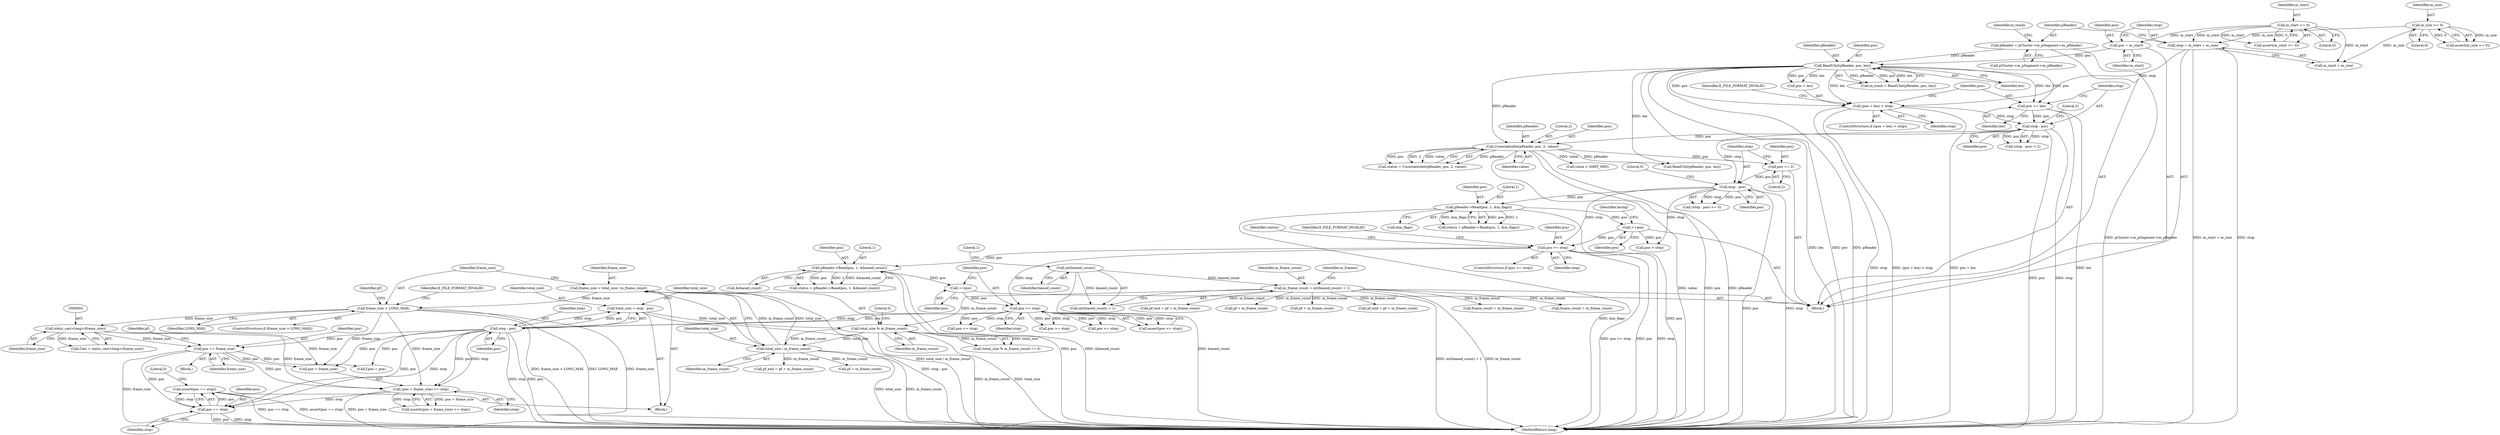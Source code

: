 digraph "0_Android_cc274e2abe8b2a6698a5c47d8aa4bb45f1f9538d_33@API" {
"1000609" [label="(Call,assert(pos == stop))"];
"1000610" [label="(Call,pos == stop)"];
"1000606" [label="(Call,pos += frame_size)"];
"1000603" [label="(Call,static_cast<long>(frame_size))"];
"1000563" [label="(Call,frame_size > LONG_MAX)"];
"1000557" [label="(Call,frame_size = total_size / m_frame_count)"];
"1000559" [label="(Call,total_size / m_frame_count)"];
"1000550" [label="(Call,total_size % m_frame_count)"];
"1000543" [label="(Call,total_size = stop - pos)"];
"1000545" [label="(Call,stop - pos)"];
"1000342" [label="(Call,pos <= stop)"];
"1000339" [label="(Call,++pos)"];
"1000330" [label="(Call,pReader->Read(pos, 1, &biased_count))"];
"1000322" [label="(Call,pos >= stop)"];
"1000269" [label="(Call,++pos)"];
"1000251" [label="(Call,pReader->Read(pos, 1, &m_flags))"];
"1000243" [label="(Call,stop - pos)"];
"1000202" [label="(Call,stop - pos)"];
"1000190" [label="(Call,(pos + len) > stop)"];
"1000179" [label="(Call,ReadUInt(pReader, pos, len))"];
"1000170" [label="(Call,pReader = pCluster->m_pSegment->m_pReader)"];
"1000160" [label="(Call,pos = m_start)"];
"1000140" [label="(Call,m_start >= 0)"];
"1000164" [label="(Call,stop = m_start + m_size)"];
"1000144" [label="(Call,m_size >= 0)"];
"1000197" [label="(Call,pos += len)"];
"1000238" [label="(Call,pos += 2)"];
"1000212" [label="(Call,UnserializeInt(pReader, pos, 2, value))"];
"1000345" [label="(Call,m_frame_count = int(biased_count) + 1)"];
"1000348" [label="(Call,int(biased_count))"];
"1000583" [label="(Call,(pos + frame_size) <= stop)"];
"1000177" [label="(Call,m_track = ReadUInt(pReader, pos, len))"];
"1000243" [label="(Call,stop - pos)"];
"1000254" [label="(Call,&m_flags)"];
"1000541" [label="(Block,)"];
"1000269" [label="(Call,++pos)"];
"1000603" [label="(Call,static_cast<long>(frame_size))"];
"1000321" [label="(ControlStructure,if (pos >= stop))"];
"1000170" [label="(Call,pReader = pCluster->m_pSegment->m_pReader)"];
"1000332" [label="(Literal,1)"];
"1000222" [label="(Call,value < SHRT_MIN)"];
"1000347" [label="(Call,int(biased_count) + 1)"];
"1000322" [label="(Call,pos >= stop)"];
"1000636" [label="(Call,ReadUInt(pReader, pos, len))"];
"1000249" [label="(Call,status = pReader->Read(pos, 1, &m_flags))"];
"1000547" [label="(Identifier,pos)"];
"1000544" [label="(Identifier,total_size)"];
"1000344" [label="(Identifier,stop)"];
"1000348" [label="(Call,int(biased_count))"];
"1000543" [label="(Call,total_size = stop - pos)"];
"1000545" [label="(Call,stop - pos)"];
"1000210" [label="(Call,status = UnserializeInt(pReader, pos, 2, value))"];
"1000609" [label="(Call,assert(pos == stop))"];
"1000331" [label="(Identifier,pos)"];
"1000171" [label="(Identifier,pReader)"];
"1000178" [label="(Identifier,m_track)"];
"1000199" [label="(Identifier,len)"];
"1000605" [label="(Identifier,frame_size)"];
"1000246" [label="(Literal,0)"];
"1000212" [label="(Call,UnserializeInt(pReader, pos, 2, value))"];
"1000567" [label="(Identifier,E_FILE_FORMAT_INVALID)"];
"1000612" [label="(Identifier,stop)"];
"1000161" [label="(Identifier,pos)"];
"1000333" [label="(Call,&biased_count)"];
"1000583" [label="(Call,(pos + frame_size) <= stop)"];
"1000620" [label="(Call,pos >= stop)"];
"1000561" [label="(Identifier,m_frame_count)"];
"1000550" [label="(Call,total_size % m_frame_count)"];
"1000146" [label="(Literal,0)"];
"1000343" [label="(Identifier,pos)"];
"1000328" [label="(Call,status = pReader->Read(pos, 1, &biased_count))"];
"1000242" [label="(Call,(stop - pos) <= 0)"];
"1000323" [label="(Identifier,pos)"];
"1000245" [label="(Identifier,pos)"];
"1000179" [label="(Call,ReadUInt(pReader, pos, len))"];
"1000329" [label="(Identifier,status)"];
"1000180" [label="(Identifier,pReader)"];
"1000144" [label="(Call,m_size >= 0)"];
"1000560" [label="(Identifier,total_size)"];
"1000205" [label="(Literal,2)"];
"1000203" [label="(Identifier,stop)"];
"1000352" [label="(Identifier,m_frames)"];
"1000551" [label="(Identifier,total_size)"];
"1000244" [label="(Identifier,stop)"];
"1000190" [label="(Call,(pos + len) > stop)"];
"1000607" [label="(Identifier,pos)"];
"1000162" [label="(Identifier,m_start)"];
"1000202" [label="(Call,stop - pos)"];
"1000606" [label="(Call,pos += frame_size)"];
"1000143" [label="(Call,assert(m_size >= 0))"];
"1000216" [label="(Identifier,value)"];
"1000942" [label="(MethodReturn,long)"];
"1000238" [label="(Call,pos += 2)"];
"1000277" [label="(Call,pos > stop)"];
"1000141" [label="(Identifier,m_start)"];
"1000376" [label="(Call,frame_count = m_frame_count)"];
"1000611" [label="(Identifier,pos)"];
"1000582" [label="(Call,assert((pos + frame_size) <= stop))"];
"1000172" [label="(Call,pCluster->m_pSegment->m_pReader)"];
"1000191" [label="(Call,pos + len)"];
"1000392" [label="(Call,pos >= stop)"];
"1000140" [label="(Call,m_start >= 0)"];
"1000273" [label="(Identifier,lacing)"];
"1000558" [label="(Identifier,frame_size)"];
"1000345" [label="(Call,m_frame_count = int(biased_count) + 1)"];
"1000122" [label="(Block,)"];
"1000139" [label="(Call,assert(m_start >= 0))"];
"1000630" [label="(Call,frame_count = m_frame_count)"];
"1000251" [label="(Call,pReader->Read(pos, 1, &m_flags))"];
"1000587" [label="(Identifier,stop)"];
"1000563" [label="(Call,frame_size > LONG_MAX)"];
"1000324" [label="(Identifier,stop)"];
"1000270" [label="(Identifier,pos)"];
"1000565" [label="(Identifier,LONG_MAX)"];
"1000213" [label="(Identifier,pReader)"];
"1000546" [label="(Identifier,stop)"];
"1000198" [label="(Identifier,pos)"];
"1000330" [label="(Call,pReader->Read(pos, 1, &biased_count))"];
"1000581" [label="(Block,)"];
"1000366" [label="(Call,pf_end = pf + m_frame_count)"];
"1000215" [label="(Literal,2)"];
"1000326" [label="(Identifier,E_FILE_FORMAT_INVALID)"];
"1000339" [label="(Call,++pos)"];
"1000368" [label="(Call,pf + m_frame_count)"];
"1000549" [label="(Call,(total_size % m_frame_count) != 0)"];
"1000341" [label="(Call,assert(pos <= stop))"];
"1000204" [label="(Identifier,pos)"];
"1000350" [label="(Literal,1)"];
"1000201" [label="(Call,(stop - pos) < 2)"];
"1000239" [label="(Identifier,pos)"];
"1000189" [label="(ControlStructure,if ((pos + len) > stop))"];
"1000608" [label="(Identifier,frame_size)"];
"1000182" [label="(Identifier,len)"];
"1000572" [label="(Call,pf_end = pf + m_frame_count)"];
"1000349" [label="(Identifier,biased_count)"];
"1000165" [label="(Identifier,stop)"];
"1000346" [label="(Identifier,m_frame_count)"];
"1000197" [label="(Call,pos += len)"];
"1000164" [label="(Call,stop = m_start + m_size)"];
"1000559" [label="(Call,total_size / m_frame_count)"];
"1000562" [label="(ControlStructure,if (frame_size > LONG_MAX))"];
"1000194" [label="(Identifier,stop)"];
"1000166" [label="(Call,m_start + m_size)"];
"1000570" [label="(Identifier,pf)"];
"1000214" [label="(Identifier,pos)"];
"1000448" [label="(Call,pos <= stop)"];
"1000553" [label="(Literal,0)"];
"1000160" [label="(Call,pos = m_start)"];
"1000252" [label="(Identifier,pos)"];
"1000564" [label="(Identifier,frame_size)"];
"1000579" [label="(Identifier,pf)"];
"1000677" [label="(Call,pf + m_frame_count)"];
"1000342" [label="(Call,pos <= stop)"];
"1000610" [label="(Call,pos == stop)"];
"1000557" [label="(Call,frame_size = total_size / m_frame_count)"];
"1000594" [label="(Call,f.pos = pos)"];
"1000181" [label="(Identifier,pos)"];
"1000584" [label="(Call,pos + frame_size)"];
"1000253" [label="(Literal,1)"];
"1000599" [label="(Call,f.len = static_cast<long>(frame_size))"];
"1000240" [label="(Literal,2)"];
"1000340" [label="(Identifier,pos)"];
"1000574" [label="(Call,pf + m_frame_count)"];
"1000142" [label="(Literal,0)"];
"1000552" [label="(Identifier,m_frame_count)"];
"1000196" [label="(Identifier,E_FILE_FORMAT_INVALID)"];
"1000675" [label="(Call,pf_end = pf + m_frame_count)"];
"1000941" [label="(Literal,0)"];
"1000145" [label="(Identifier,m_size)"];
"1000609" -> "1000541"  [label="AST: "];
"1000609" -> "1000610"  [label="CFG: "];
"1000610" -> "1000609"  [label="AST: "];
"1000941" -> "1000609"  [label="CFG: "];
"1000609" -> "1000942"  [label="DDG: pos == stop"];
"1000609" -> "1000942"  [label="DDG: assert(pos == stop)"];
"1000610" -> "1000609"  [label="DDG: pos"];
"1000610" -> "1000609"  [label="DDG: stop"];
"1000610" -> "1000612"  [label="CFG: "];
"1000611" -> "1000610"  [label="AST: "];
"1000612" -> "1000610"  [label="AST: "];
"1000610" -> "1000942"  [label="DDG: pos"];
"1000610" -> "1000942"  [label="DDG: stop"];
"1000606" -> "1000610"  [label="DDG: pos"];
"1000545" -> "1000610"  [label="DDG: pos"];
"1000545" -> "1000610"  [label="DDG: stop"];
"1000583" -> "1000610"  [label="DDG: stop"];
"1000606" -> "1000581"  [label="AST: "];
"1000606" -> "1000608"  [label="CFG: "];
"1000607" -> "1000606"  [label="AST: "];
"1000608" -> "1000606"  [label="AST: "];
"1000579" -> "1000606"  [label="CFG: "];
"1000606" -> "1000942"  [label="DDG: frame_size"];
"1000606" -> "1000583"  [label="DDG: pos"];
"1000606" -> "1000584"  [label="DDG: pos"];
"1000606" -> "1000594"  [label="DDG: pos"];
"1000603" -> "1000606"  [label="DDG: frame_size"];
"1000545" -> "1000606"  [label="DDG: pos"];
"1000603" -> "1000599"  [label="AST: "];
"1000603" -> "1000605"  [label="CFG: "];
"1000604" -> "1000603"  [label="AST: "];
"1000605" -> "1000603"  [label="AST: "];
"1000599" -> "1000603"  [label="CFG: "];
"1000603" -> "1000583"  [label="DDG: frame_size"];
"1000603" -> "1000584"  [label="DDG: frame_size"];
"1000603" -> "1000599"  [label="DDG: frame_size"];
"1000563" -> "1000603"  [label="DDG: frame_size"];
"1000563" -> "1000562"  [label="AST: "];
"1000563" -> "1000565"  [label="CFG: "];
"1000564" -> "1000563"  [label="AST: "];
"1000565" -> "1000563"  [label="AST: "];
"1000567" -> "1000563"  [label="CFG: "];
"1000570" -> "1000563"  [label="CFG: "];
"1000563" -> "1000942"  [label="DDG: frame_size > LONG_MAX"];
"1000563" -> "1000942"  [label="DDG: LONG_MAX"];
"1000563" -> "1000942"  [label="DDG: frame_size"];
"1000557" -> "1000563"  [label="DDG: frame_size"];
"1000563" -> "1000583"  [label="DDG: frame_size"];
"1000563" -> "1000584"  [label="DDG: frame_size"];
"1000557" -> "1000541"  [label="AST: "];
"1000557" -> "1000559"  [label="CFG: "];
"1000558" -> "1000557"  [label="AST: "];
"1000559" -> "1000557"  [label="AST: "];
"1000564" -> "1000557"  [label="CFG: "];
"1000557" -> "1000942"  [label="DDG: total_size / m_frame_count"];
"1000559" -> "1000557"  [label="DDG: total_size"];
"1000559" -> "1000557"  [label="DDG: m_frame_count"];
"1000559" -> "1000561"  [label="CFG: "];
"1000560" -> "1000559"  [label="AST: "];
"1000561" -> "1000559"  [label="AST: "];
"1000559" -> "1000942"  [label="DDG: total_size"];
"1000559" -> "1000942"  [label="DDG: m_frame_count"];
"1000550" -> "1000559"  [label="DDG: total_size"];
"1000550" -> "1000559"  [label="DDG: m_frame_count"];
"1000559" -> "1000572"  [label="DDG: m_frame_count"];
"1000559" -> "1000574"  [label="DDG: m_frame_count"];
"1000550" -> "1000549"  [label="AST: "];
"1000550" -> "1000552"  [label="CFG: "];
"1000551" -> "1000550"  [label="AST: "];
"1000552" -> "1000550"  [label="AST: "];
"1000553" -> "1000550"  [label="CFG: "];
"1000550" -> "1000942"  [label="DDG: total_size"];
"1000550" -> "1000942"  [label="DDG: m_frame_count"];
"1000550" -> "1000549"  [label="DDG: total_size"];
"1000550" -> "1000549"  [label="DDG: m_frame_count"];
"1000543" -> "1000550"  [label="DDG: total_size"];
"1000345" -> "1000550"  [label="DDG: m_frame_count"];
"1000543" -> "1000541"  [label="AST: "];
"1000543" -> "1000545"  [label="CFG: "];
"1000544" -> "1000543"  [label="AST: "];
"1000545" -> "1000543"  [label="AST: "];
"1000551" -> "1000543"  [label="CFG: "];
"1000543" -> "1000942"  [label="DDG: stop - pos"];
"1000545" -> "1000543"  [label="DDG: stop"];
"1000545" -> "1000543"  [label="DDG: pos"];
"1000545" -> "1000547"  [label="CFG: "];
"1000546" -> "1000545"  [label="AST: "];
"1000547" -> "1000545"  [label="AST: "];
"1000545" -> "1000942"  [label="DDG: stop"];
"1000545" -> "1000942"  [label="DDG: pos"];
"1000342" -> "1000545"  [label="DDG: stop"];
"1000342" -> "1000545"  [label="DDG: pos"];
"1000545" -> "1000583"  [label="DDG: pos"];
"1000545" -> "1000583"  [label="DDG: stop"];
"1000545" -> "1000584"  [label="DDG: pos"];
"1000545" -> "1000594"  [label="DDG: pos"];
"1000342" -> "1000341"  [label="AST: "];
"1000342" -> "1000344"  [label="CFG: "];
"1000343" -> "1000342"  [label="AST: "];
"1000344" -> "1000342"  [label="AST: "];
"1000341" -> "1000342"  [label="CFG: "];
"1000342" -> "1000341"  [label="DDG: pos"];
"1000342" -> "1000341"  [label="DDG: stop"];
"1000339" -> "1000342"  [label="DDG: pos"];
"1000322" -> "1000342"  [label="DDG: stop"];
"1000342" -> "1000392"  [label="DDG: pos"];
"1000342" -> "1000392"  [label="DDG: stop"];
"1000342" -> "1000448"  [label="DDG: pos"];
"1000342" -> "1000448"  [label="DDG: stop"];
"1000342" -> "1000620"  [label="DDG: pos"];
"1000342" -> "1000620"  [label="DDG: stop"];
"1000339" -> "1000122"  [label="AST: "];
"1000339" -> "1000340"  [label="CFG: "];
"1000340" -> "1000339"  [label="AST: "];
"1000343" -> "1000339"  [label="CFG: "];
"1000330" -> "1000339"  [label="DDG: pos"];
"1000330" -> "1000328"  [label="AST: "];
"1000330" -> "1000333"  [label="CFG: "];
"1000331" -> "1000330"  [label="AST: "];
"1000332" -> "1000330"  [label="AST: "];
"1000333" -> "1000330"  [label="AST: "];
"1000328" -> "1000330"  [label="CFG: "];
"1000330" -> "1000942"  [label="DDG: pos"];
"1000330" -> "1000942"  [label="DDG: &biased_count"];
"1000330" -> "1000328"  [label="DDG: pos"];
"1000330" -> "1000328"  [label="DDG: 1"];
"1000330" -> "1000328"  [label="DDG: &biased_count"];
"1000322" -> "1000330"  [label="DDG: pos"];
"1000322" -> "1000321"  [label="AST: "];
"1000322" -> "1000324"  [label="CFG: "];
"1000323" -> "1000322"  [label="AST: "];
"1000324" -> "1000322"  [label="AST: "];
"1000326" -> "1000322"  [label="CFG: "];
"1000329" -> "1000322"  [label="CFG: "];
"1000322" -> "1000942"  [label="DDG: stop"];
"1000322" -> "1000942"  [label="DDG: pos >= stop"];
"1000322" -> "1000942"  [label="DDG: pos"];
"1000269" -> "1000322"  [label="DDG: pos"];
"1000243" -> "1000322"  [label="DDG: stop"];
"1000269" -> "1000122"  [label="AST: "];
"1000269" -> "1000270"  [label="CFG: "];
"1000270" -> "1000269"  [label="AST: "];
"1000273" -> "1000269"  [label="CFG: "];
"1000251" -> "1000269"  [label="DDG: pos"];
"1000269" -> "1000277"  [label="DDG: pos"];
"1000251" -> "1000249"  [label="AST: "];
"1000251" -> "1000254"  [label="CFG: "];
"1000252" -> "1000251"  [label="AST: "];
"1000253" -> "1000251"  [label="AST: "];
"1000254" -> "1000251"  [label="AST: "];
"1000249" -> "1000251"  [label="CFG: "];
"1000251" -> "1000942"  [label="DDG: &m_flags"];
"1000251" -> "1000942"  [label="DDG: pos"];
"1000251" -> "1000249"  [label="DDG: pos"];
"1000251" -> "1000249"  [label="DDG: 1"];
"1000251" -> "1000249"  [label="DDG: &m_flags"];
"1000243" -> "1000251"  [label="DDG: pos"];
"1000243" -> "1000242"  [label="AST: "];
"1000243" -> "1000245"  [label="CFG: "];
"1000244" -> "1000243"  [label="AST: "];
"1000245" -> "1000243"  [label="AST: "];
"1000246" -> "1000243"  [label="CFG: "];
"1000243" -> "1000942"  [label="DDG: stop"];
"1000243" -> "1000942"  [label="DDG: pos"];
"1000243" -> "1000242"  [label="DDG: stop"];
"1000243" -> "1000242"  [label="DDG: pos"];
"1000202" -> "1000243"  [label="DDG: stop"];
"1000238" -> "1000243"  [label="DDG: pos"];
"1000243" -> "1000277"  [label="DDG: stop"];
"1000202" -> "1000201"  [label="AST: "];
"1000202" -> "1000204"  [label="CFG: "];
"1000203" -> "1000202"  [label="AST: "];
"1000204" -> "1000202"  [label="AST: "];
"1000205" -> "1000202"  [label="CFG: "];
"1000202" -> "1000942"  [label="DDG: stop"];
"1000202" -> "1000942"  [label="DDG: pos"];
"1000202" -> "1000201"  [label="DDG: stop"];
"1000202" -> "1000201"  [label="DDG: pos"];
"1000190" -> "1000202"  [label="DDG: stop"];
"1000197" -> "1000202"  [label="DDG: pos"];
"1000202" -> "1000212"  [label="DDG: pos"];
"1000190" -> "1000189"  [label="AST: "];
"1000190" -> "1000194"  [label="CFG: "];
"1000191" -> "1000190"  [label="AST: "];
"1000194" -> "1000190"  [label="AST: "];
"1000196" -> "1000190"  [label="CFG: "];
"1000198" -> "1000190"  [label="CFG: "];
"1000190" -> "1000942"  [label="DDG: stop"];
"1000190" -> "1000942"  [label="DDG: (pos + len) > stop"];
"1000190" -> "1000942"  [label="DDG: pos + len"];
"1000179" -> "1000190"  [label="DDG: pos"];
"1000179" -> "1000190"  [label="DDG: len"];
"1000164" -> "1000190"  [label="DDG: stop"];
"1000179" -> "1000177"  [label="AST: "];
"1000179" -> "1000182"  [label="CFG: "];
"1000180" -> "1000179"  [label="AST: "];
"1000181" -> "1000179"  [label="AST: "];
"1000182" -> "1000179"  [label="AST: "];
"1000177" -> "1000179"  [label="CFG: "];
"1000179" -> "1000942"  [label="DDG: len"];
"1000179" -> "1000942"  [label="DDG: pos"];
"1000179" -> "1000942"  [label="DDG: pReader"];
"1000179" -> "1000177"  [label="DDG: pReader"];
"1000179" -> "1000177"  [label="DDG: pos"];
"1000179" -> "1000177"  [label="DDG: len"];
"1000170" -> "1000179"  [label="DDG: pReader"];
"1000160" -> "1000179"  [label="DDG: pos"];
"1000179" -> "1000191"  [label="DDG: pos"];
"1000179" -> "1000191"  [label="DDG: len"];
"1000179" -> "1000197"  [label="DDG: len"];
"1000179" -> "1000197"  [label="DDG: pos"];
"1000179" -> "1000212"  [label="DDG: pReader"];
"1000179" -> "1000636"  [label="DDG: len"];
"1000170" -> "1000122"  [label="AST: "];
"1000170" -> "1000172"  [label="CFG: "];
"1000171" -> "1000170"  [label="AST: "];
"1000172" -> "1000170"  [label="AST: "];
"1000178" -> "1000170"  [label="CFG: "];
"1000170" -> "1000942"  [label="DDG: pCluster->m_pSegment->m_pReader"];
"1000160" -> "1000122"  [label="AST: "];
"1000160" -> "1000162"  [label="CFG: "];
"1000161" -> "1000160"  [label="AST: "];
"1000162" -> "1000160"  [label="AST: "];
"1000165" -> "1000160"  [label="CFG: "];
"1000140" -> "1000160"  [label="DDG: m_start"];
"1000140" -> "1000139"  [label="AST: "];
"1000140" -> "1000142"  [label="CFG: "];
"1000141" -> "1000140"  [label="AST: "];
"1000142" -> "1000140"  [label="AST: "];
"1000139" -> "1000140"  [label="CFG: "];
"1000140" -> "1000139"  [label="DDG: m_start"];
"1000140" -> "1000139"  [label="DDG: 0"];
"1000140" -> "1000164"  [label="DDG: m_start"];
"1000140" -> "1000166"  [label="DDG: m_start"];
"1000164" -> "1000122"  [label="AST: "];
"1000164" -> "1000166"  [label="CFG: "];
"1000165" -> "1000164"  [label="AST: "];
"1000166" -> "1000164"  [label="AST: "];
"1000171" -> "1000164"  [label="CFG: "];
"1000164" -> "1000942"  [label="DDG: m_start + m_size"];
"1000164" -> "1000942"  [label="DDG: stop"];
"1000144" -> "1000164"  [label="DDG: m_size"];
"1000144" -> "1000143"  [label="AST: "];
"1000144" -> "1000146"  [label="CFG: "];
"1000145" -> "1000144"  [label="AST: "];
"1000146" -> "1000144"  [label="AST: "];
"1000143" -> "1000144"  [label="CFG: "];
"1000144" -> "1000143"  [label="DDG: m_size"];
"1000144" -> "1000143"  [label="DDG: 0"];
"1000144" -> "1000166"  [label="DDG: m_size"];
"1000197" -> "1000122"  [label="AST: "];
"1000197" -> "1000199"  [label="CFG: "];
"1000198" -> "1000197"  [label="AST: "];
"1000199" -> "1000197"  [label="AST: "];
"1000203" -> "1000197"  [label="CFG: "];
"1000197" -> "1000942"  [label="DDG: len"];
"1000238" -> "1000122"  [label="AST: "];
"1000238" -> "1000240"  [label="CFG: "];
"1000239" -> "1000238"  [label="AST: "];
"1000240" -> "1000238"  [label="AST: "];
"1000244" -> "1000238"  [label="CFG: "];
"1000212" -> "1000238"  [label="DDG: pos"];
"1000212" -> "1000210"  [label="AST: "];
"1000212" -> "1000216"  [label="CFG: "];
"1000213" -> "1000212"  [label="AST: "];
"1000214" -> "1000212"  [label="AST: "];
"1000215" -> "1000212"  [label="AST: "];
"1000216" -> "1000212"  [label="AST: "];
"1000210" -> "1000212"  [label="CFG: "];
"1000212" -> "1000942"  [label="DDG: value"];
"1000212" -> "1000942"  [label="DDG: pos"];
"1000212" -> "1000942"  [label="DDG: pReader"];
"1000212" -> "1000210"  [label="DDG: pReader"];
"1000212" -> "1000210"  [label="DDG: pos"];
"1000212" -> "1000210"  [label="DDG: 2"];
"1000212" -> "1000210"  [label="DDG: value"];
"1000212" -> "1000222"  [label="DDG: value"];
"1000212" -> "1000636"  [label="DDG: pReader"];
"1000345" -> "1000122"  [label="AST: "];
"1000345" -> "1000347"  [label="CFG: "];
"1000346" -> "1000345"  [label="AST: "];
"1000347" -> "1000345"  [label="AST: "];
"1000352" -> "1000345"  [label="CFG: "];
"1000345" -> "1000942"  [label="DDG: int(biased_count) + 1"];
"1000345" -> "1000942"  [label="DDG: m_frame_count"];
"1000348" -> "1000345"  [label="DDG: biased_count"];
"1000345" -> "1000366"  [label="DDG: m_frame_count"];
"1000345" -> "1000368"  [label="DDG: m_frame_count"];
"1000345" -> "1000376"  [label="DDG: m_frame_count"];
"1000345" -> "1000630"  [label="DDG: m_frame_count"];
"1000345" -> "1000675"  [label="DDG: m_frame_count"];
"1000345" -> "1000677"  [label="DDG: m_frame_count"];
"1000348" -> "1000347"  [label="AST: "];
"1000348" -> "1000349"  [label="CFG: "];
"1000349" -> "1000348"  [label="AST: "];
"1000350" -> "1000348"  [label="CFG: "];
"1000348" -> "1000942"  [label="DDG: biased_count"];
"1000348" -> "1000347"  [label="DDG: biased_count"];
"1000583" -> "1000582"  [label="AST: "];
"1000583" -> "1000587"  [label="CFG: "];
"1000584" -> "1000583"  [label="AST: "];
"1000587" -> "1000583"  [label="AST: "];
"1000582" -> "1000583"  [label="CFG: "];
"1000583" -> "1000942"  [label="DDG: pos + frame_size"];
"1000583" -> "1000582"  [label="DDG: pos + frame_size"];
"1000583" -> "1000582"  [label="DDG: stop"];
}
